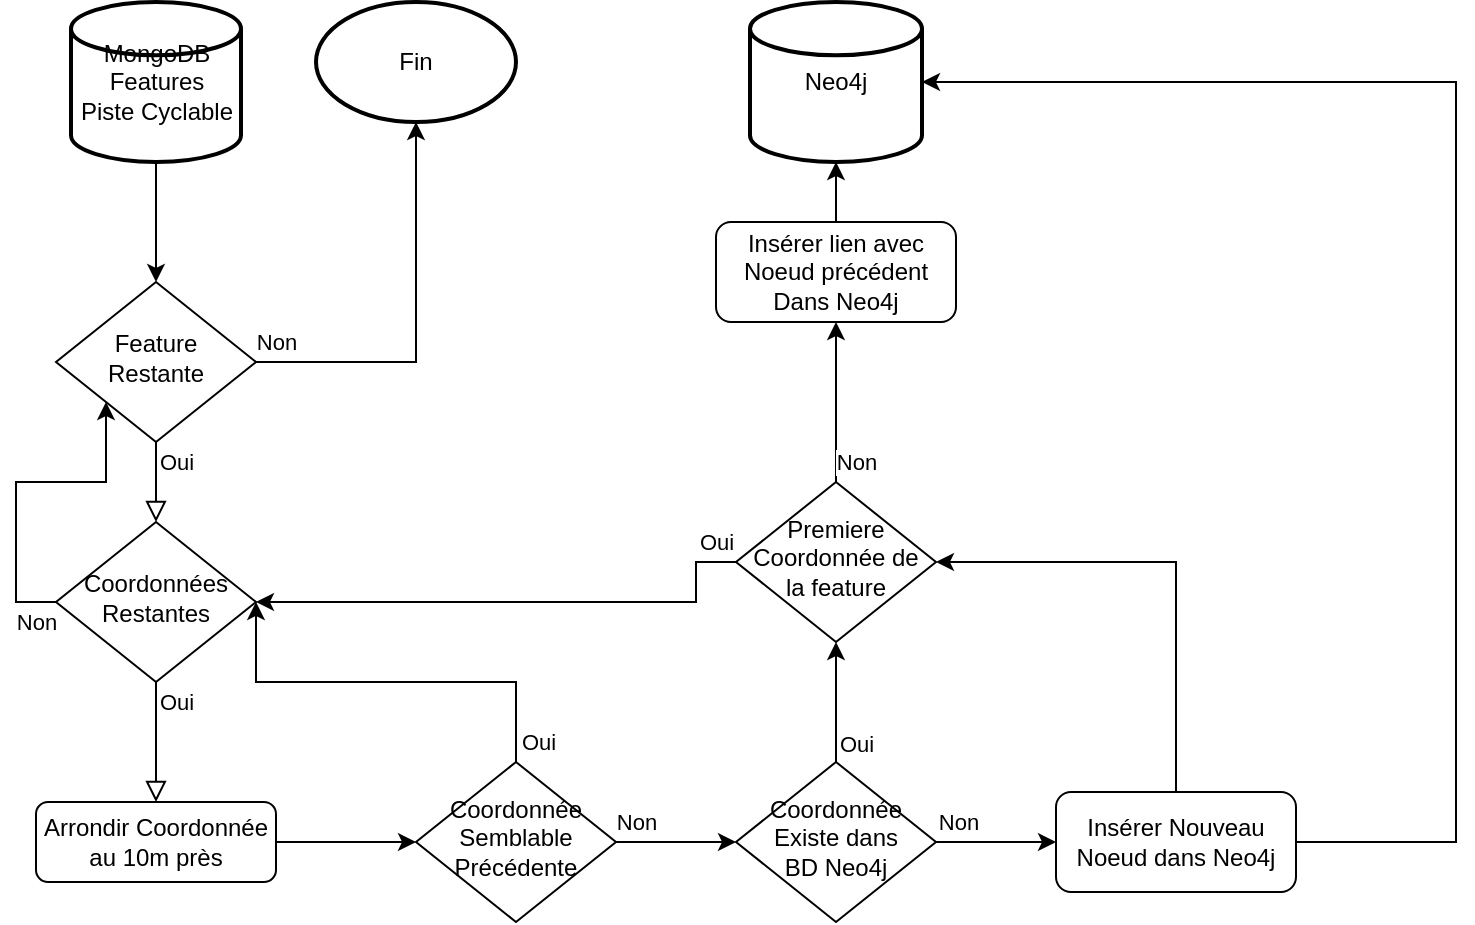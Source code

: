<mxfile version="22.0.8" type="github">
  <diagram id="C5RBs43oDa-KdzZeNtuy" name="Page-1">
    <mxGraphModel dx="1434" dy="782" grid="1" gridSize="10" guides="1" tooltips="1" connect="1" arrows="1" fold="1" page="1" pageScale="1" pageWidth="827" pageHeight="1169" math="0" shadow="0">
      <root>
        <mxCell id="WIyWlLk6GJQsqaUBKTNV-0" />
        <mxCell id="WIyWlLk6GJQsqaUBKTNV-1" parent="WIyWlLk6GJQsqaUBKTNV-0" />
        <mxCell id="WIyWlLk6GJQsqaUBKTNV-4" value="" style="rounded=0;html=1;jettySize=auto;orthogonalLoop=1;fontSize=11;endArrow=block;endFill=0;endSize=8;strokeWidth=1;shadow=0;labelBackgroundColor=none;edgeStyle=orthogonalEdgeStyle;" parent="WIyWlLk6GJQsqaUBKTNV-1" source="WIyWlLk6GJQsqaUBKTNV-6" target="WIyWlLk6GJQsqaUBKTNV-10" edge="1">
          <mxGeometry y="20" relative="1" as="geometry">
            <mxPoint as="offset" />
          </mxGeometry>
        </mxCell>
        <mxCell id="YvKBgwHEcTg-mTc96LoB-8" value="Oui" style="edgeLabel;html=1;align=center;verticalAlign=middle;resizable=0;points=[];" vertex="1" connectable="0" parent="WIyWlLk6GJQsqaUBKTNV-4">
          <mxGeometry relative="1" as="geometry">
            <mxPoint x="10" y="-10" as="offset" />
          </mxGeometry>
        </mxCell>
        <mxCell id="WIyWlLk6GJQsqaUBKTNV-6" value="Feature&lt;br&gt;Restante" style="rhombus;whiteSpace=wrap;html=1;shadow=0;fontFamily=Helvetica;fontSize=12;align=center;strokeWidth=1;spacing=6;spacingTop=-4;" parent="WIyWlLk6GJQsqaUBKTNV-1" vertex="1">
          <mxGeometry x="50" y="170" width="100" height="80" as="geometry" />
        </mxCell>
        <mxCell id="WIyWlLk6GJQsqaUBKTNV-8" value="" style="rounded=0;html=1;jettySize=auto;orthogonalLoop=1;fontSize=11;endArrow=block;endFill=0;endSize=8;strokeWidth=1;shadow=0;labelBackgroundColor=none;edgeStyle=orthogonalEdgeStyle;" parent="WIyWlLk6GJQsqaUBKTNV-1" source="WIyWlLk6GJQsqaUBKTNV-10" target="WIyWlLk6GJQsqaUBKTNV-11" edge="1">
          <mxGeometry x="0.333" y="20" relative="1" as="geometry">
            <mxPoint as="offset" />
          </mxGeometry>
        </mxCell>
        <mxCell id="YvKBgwHEcTg-mTc96LoB-7" value="Oui" style="edgeLabel;html=1;align=center;verticalAlign=middle;resizable=0;points=[];" vertex="1" connectable="0" parent="WIyWlLk6GJQsqaUBKTNV-8">
          <mxGeometry x="-0.133" y="1" relative="1" as="geometry">
            <mxPoint x="9" y="-16" as="offset" />
          </mxGeometry>
        </mxCell>
        <mxCell id="WIyWlLk6GJQsqaUBKTNV-10" value="Coordonnées&lt;br&gt;Restantes" style="rhombus;whiteSpace=wrap;html=1;shadow=0;fontFamily=Helvetica;fontSize=12;align=center;strokeWidth=1;spacing=6;spacingTop=-4;" parent="WIyWlLk6GJQsqaUBKTNV-1" vertex="1">
          <mxGeometry x="50" y="290" width="100" height="80" as="geometry" />
        </mxCell>
        <mxCell id="YvKBgwHEcTg-mTc96LoB-11" style="edgeStyle=orthogonalEdgeStyle;rounded=0;orthogonalLoop=1;jettySize=auto;html=1;entryX=0;entryY=0.5;entryDx=0;entryDy=0;" edge="1" parent="WIyWlLk6GJQsqaUBKTNV-1" source="WIyWlLk6GJQsqaUBKTNV-11" target="YvKBgwHEcTg-mTc96LoB-10">
          <mxGeometry relative="1" as="geometry" />
        </mxCell>
        <mxCell id="WIyWlLk6GJQsqaUBKTNV-11" value="Arrondir Coordonnée au 10m près" style="rounded=1;whiteSpace=wrap;html=1;fontSize=12;glass=0;strokeWidth=1;shadow=0;" parent="WIyWlLk6GJQsqaUBKTNV-1" vertex="1">
          <mxGeometry x="40" y="430" width="120" height="40" as="geometry" />
        </mxCell>
        <mxCell id="YvKBgwHEcTg-mTc96LoB-1" style="edgeStyle=orthogonalEdgeStyle;rounded=0;orthogonalLoop=1;jettySize=auto;html=1;entryX=0.5;entryY=0;entryDx=0;entryDy=0;" edge="1" parent="WIyWlLk6GJQsqaUBKTNV-1" source="YvKBgwHEcTg-mTc96LoB-0" target="WIyWlLk6GJQsqaUBKTNV-6">
          <mxGeometry relative="1" as="geometry" />
        </mxCell>
        <mxCell id="YvKBgwHEcTg-mTc96LoB-0" value="MongoDB&lt;br&gt;Features&lt;br&gt;Piste Cyclable" style="strokeWidth=2;html=1;shape=mxgraph.flowchart.database;whiteSpace=wrap;" vertex="1" parent="WIyWlLk6GJQsqaUBKTNV-1">
          <mxGeometry x="57.5" y="30" width="85" height="80" as="geometry" />
        </mxCell>
        <mxCell id="YvKBgwHEcTg-mTc96LoB-2" value="Fin" style="strokeWidth=2;html=1;shape=mxgraph.flowchart.start_1;whiteSpace=wrap;" vertex="1" parent="WIyWlLk6GJQsqaUBKTNV-1">
          <mxGeometry x="180" y="30" width="100" height="60" as="geometry" />
        </mxCell>
        <mxCell id="YvKBgwHEcTg-mTc96LoB-3" style="edgeStyle=orthogonalEdgeStyle;rounded=0;orthogonalLoop=1;jettySize=auto;html=1;entryX=0.5;entryY=1;entryDx=0;entryDy=0;entryPerimeter=0;" edge="1" parent="WIyWlLk6GJQsqaUBKTNV-1" source="WIyWlLk6GJQsqaUBKTNV-6" target="YvKBgwHEcTg-mTc96LoB-2">
          <mxGeometry relative="1" as="geometry" />
        </mxCell>
        <mxCell id="YvKBgwHEcTg-mTc96LoB-4" value="Non" style="edgeLabel;html=1;align=center;verticalAlign=middle;resizable=0;points=[];" vertex="1" connectable="0" parent="YvKBgwHEcTg-mTc96LoB-3">
          <mxGeometry x="-0.16" y="-2" relative="1" as="geometry">
            <mxPoint x="-72" y="-6" as="offset" />
          </mxGeometry>
        </mxCell>
        <mxCell id="YvKBgwHEcTg-mTc96LoB-13" style="edgeStyle=orthogonalEdgeStyle;rounded=0;orthogonalLoop=1;jettySize=auto;html=1;exitX=0.5;exitY=0;exitDx=0;exitDy=0;entryX=1;entryY=0.5;entryDx=0;entryDy=0;" edge="1" parent="WIyWlLk6GJQsqaUBKTNV-1" source="YvKBgwHEcTg-mTc96LoB-10" target="WIyWlLk6GJQsqaUBKTNV-10">
          <mxGeometry relative="1" as="geometry">
            <Array as="points">
              <mxPoint x="280" y="370" />
              <mxPoint x="150" y="370" />
            </Array>
          </mxGeometry>
        </mxCell>
        <mxCell id="YvKBgwHEcTg-mTc96LoB-14" value="Oui" style="edgeLabel;html=1;align=center;verticalAlign=middle;resizable=0;points=[];" vertex="1" connectable="0" parent="YvKBgwHEcTg-mTc96LoB-13">
          <mxGeometry x="-0.079" y="-2" relative="1" as="geometry">
            <mxPoint x="67" y="32" as="offset" />
          </mxGeometry>
        </mxCell>
        <mxCell id="YvKBgwHEcTg-mTc96LoB-17" style="edgeStyle=orthogonalEdgeStyle;rounded=0;orthogonalLoop=1;jettySize=auto;html=1;entryX=0;entryY=0.5;entryDx=0;entryDy=0;" edge="1" parent="WIyWlLk6GJQsqaUBKTNV-1" source="YvKBgwHEcTg-mTc96LoB-10" target="YvKBgwHEcTg-mTc96LoB-16">
          <mxGeometry relative="1" as="geometry" />
        </mxCell>
        <mxCell id="YvKBgwHEcTg-mTc96LoB-18" value="Non" style="edgeLabel;html=1;align=center;verticalAlign=middle;resizable=0;points=[];" vertex="1" connectable="0" parent="YvKBgwHEcTg-mTc96LoB-17">
          <mxGeometry x="-0.133" relative="1" as="geometry">
            <mxPoint x="-16" y="-10" as="offset" />
          </mxGeometry>
        </mxCell>
        <mxCell id="YvKBgwHEcTg-mTc96LoB-10" value="Coordonnée&lt;br&gt;Semblable&lt;br&gt;Précédente" style="rhombus;whiteSpace=wrap;html=1;shadow=0;fontFamily=Helvetica;fontSize=12;align=center;strokeWidth=1;spacing=6;spacingTop=-4;" vertex="1" parent="WIyWlLk6GJQsqaUBKTNV-1">
          <mxGeometry x="230" y="410" width="100" height="80" as="geometry" />
        </mxCell>
        <mxCell id="YvKBgwHEcTg-mTc96LoB-20" style="edgeStyle=orthogonalEdgeStyle;rounded=0;orthogonalLoop=1;jettySize=auto;html=1;entryX=0.5;entryY=1;entryDx=0;entryDy=0;" edge="1" parent="WIyWlLk6GJQsqaUBKTNV-1" source="YvKBgwHEcTg-mTc96LoB-16" target="YvKBgwHEcTg-mTc96LoB-19">
          <mxGeometry relative="1" as="geometry" />
        </mxCell>
        <mxCell id="YvKBgwHEcTg-mTc96LoB-26" value="Oui" style="edgeLabel;html=1;align=center;verticalAlign=middle;resizable=0;points=[];" vertex="1" connectable="0" parent="YvKBgwHEcTg-mTc96LoB-20">
          <mxGeometry x="-0.35" y="2" relative="1" as="geometry">
            <mxPoint x="12" y="10" as="offset" />
          </mxGeometry>
        </mxCell>
        <mxCell id="YvKBgwHEcTg-mTc96LoB-33" style="edgeStyle=orthogonalEdgeStyle;rounded=0;orthogonalLoop=1;jettySize=auto;html=1;entryX=0;entryY=0.5;entryDx=0;entryDy=0;" edge="1" parent="WIyWlLk6GJQsqaUBKTNV-1" source="YvKBgwHEcTg-mTc96LoB-16">
          <mxGeometry relative="1" as="geometry">
            <mxPoint x="550" y="450" as="targetPoint" />
          </mxGeometry>
        </mxCell>
        <mxCell id="YvKBgwHEcTg-mTc96LoB-34" value="Non" style="edgeLabel;html=1;align=center;verticalAlign=middle;resizable=0;points=[];" vertex="1" connectable="0" parent="YvKBgwHEcTg-mTc96LoB-33">
          <mxGeometry x="-0.033" y="1" relative="1" as="geometry">
            <mxPoint x="-19" y="-9" as="offset" />
          </mxGeometry>
        </mxCell>
        <mxCell id="YvKBgwHEcTg-mTc96LoB-16" value="Coordonnée&lt;br&gt;Existe dans&lt;br&gt;BD Neo4j" style="rhombus;whiteSpace=wrap;html=1;shadow=0;fontFamily=Helvetica;fontSize=12;align=center;strokeWidth=1;spacing=6;spacingTop=-4;" vertex="1" parent="WIyWlLk6GJQsqaUBKTNV-1">
          <mxGeometry x="390" y="410" width="100" height="80" as="geometry" />
        </mxCell>
        <mxCell id="YvKBgwHEcTg-mTc96LoB-28" style="edgeStyle=orthogonalEdgeStyle;rounded=0;orthogonalLoop=1;jettySize=auto;html=1;entryX=0.5;entryY=1;entryDx=0;entryDy=0;" edge="1" parent="WIyWlLk6GJQsqaUBKTNV-1" source="YvKBgwHEcTg-mTc96LoB-19" target="YvKBgwHEcTg-mTc96LoB-27">
          <mxGeometry relative="1" as="geometry" />
        </mxCell>
        <mxCell id="YvKBgwHEcTg-mTc96LoB-50" value="Non" style="edgeLabel;html=1;align=center;verticalAlign=middle;resizable=0;points=[];" vertex="1" connectable="0" parent="YvKBgwHEcTg-mTc96LoB-28">
          <mxGeometry x="-0.3" y="2" relative="1" as="geometry">
            <mxPoint x="12" y="18" as="offset" />
          </mxGeometry>
        </mxCell>
        <mxCell id="YvKBgwHEcTg-mTc96LoB-19" value="Premiere Coordonnée de&lt;br&gt;la feature" style="rhombus;whiteSpace=wrap;html=1;shadow=0;fontFamily=Helvetica;fontSize=12;align=center;strokeWidth=1;spacing=6;spacingTop=-4;" vertex="1" parent="WIyWlLk6GJQsqaUBKTNV-1">
          <mxGeometry x="390" y="270" width="100" height="80" as="geometry" />
        </mxCell>
        <mxCell id="YvKBgwHEcTg-mTc96LoB-21" style="edgeStyle=orthogonalEdgeStyle;rounded=0;orthogonalLoop=1;jettySize=auto;html=1;entryX=1;entryY=0.5;entryDx=0;entryDy=0;exitX=0;exitY=0.5;exitDx=0;exitDy=0;" edge="1" parent="WIyWlLk6GJQsqaUBKTNV-1" source="YvKBgwHEcTg-mTc96LoB-19" target="WIyWlLk6GJQsqaUBKTNV-10">
          <mxGeometry relative="1" as="geometry">
            <Array as="points">
              <mxPoint x="370" y="310" />
              <mxPoint x="370" y="330" />
            </Array>
          </mxGeometry>
        </mxCell>
        <mxCell id="YvKBgwHEcTg-mTc96LoB-22" value="Oui" style="edgeLabel;html=1;align=center;verticalAlign=middle;resizable=0;points=[];" vertex="1" connectable="0" parent="YvKBgwHEcTg-mTc96LoB-21">
          <mxGeometry x="-0.544" relative="1" as="geometry">
            <mxPoint x="29" y="-30" as="offset" />
          </mxGeometry>
        </mxCell>
        <mxCell id="YvKBgwHEcTg-mTc96LoB-24" style="edgeStyle=orthogonalEdgeStyle;rounded=0;orthogonalLoop=1;jettySize=auto;html=1;exitX=0;exitY=0.5;exitDx=0;exitDy=0;entryX=0;entryY=1;entryDx=0;entryDy=0;" edge="1" parent="WIyWlLk6GJQsqaUBKTNV-1" source="WIyWlLk6GJQsqaUBKTNV-10" target="WIyWlLk6GJQsqaUBKTNV-6">
          <mxGeometry relative="1" as="geometry" />
        </mxCell>
        <mxCell id="YvKBgwHEcTg-mTc96LoB-25" value="Non" style="edgeLabel;html=1;align=center;verticalAlign=middle;resizable=0;points=[];" vertex="1" connectable="0" parent="YvKBgwHEcTg-mTc96LoB-24">
          <mxGeometry x="-0.412" relative="1" as="geometry">
            <mxPoint x="10" y="38" as="offset" />
          </mxGeometry>
        </mxCell>
        <mxCell id="YvKBgwHEcTg-mTc96LoB-27" value="Insérer lien avec&lt;br&gt;Noeud précédent&lt;br&gt;Dans Neo4j" style="rounded=1;whiteSpace=wrap;html=1;fontSize=12;glass=0;strokeWidth=1;shadow=0;" vertex="1" parent="WIyWlLk6GJQsqaUBKTNV-1">
          <mxGeometry x="380" y="140" width="120" height="50" as="geometry" />
        </mxCell>
        <mxCell id="YvKBgwHEcTg-mTc96LoB-30" value="Neo4j" style="strokeWidth=2;html=1;shape=mxgraph.flowchart.database;whiteSpace=wrap;" vertex="1" parent="WIyWlLk6GJQsqaUBKTNV-1">
          <mxGeometry x="397" y="30" width="86" height="80" as="geometry" />
        </mxCell>
        <mxCell id="YvKBgwHEcTg-mTc96LoB-31" style="edgeStyle=orthogonalEdgeStyle;rounded=0;orthogonalLoop=1;jettySize=auto;html=1;entryX=0.5;entryY=1;entryDx=0;entryDy=0;entryPerimeter=0;" edge="1" parent="WIyWlLk6GJQsqaUBKTNV-1" source="YvKBgwHEcTg-mTc96LoB-27" target="YvKBgwHEcTg-mTc96LoB-30">
          <mxGeometry relative="1" as="geometry" />
        </mxCell>
        <mxCell id="YvKBgwHEcTg-mTc96LoB-46" style="edgeStyle=orthogonalEdgeStyle;rounded=0;orthogonalLoop=1;jettySize=auto;html=1;entryX=1;entryY=0.5;entryDx=0;entryDy=0;" edge="1" parent="WIyWlLk6GJQsqaUBKTNV-1" source="YvKBgwHEcTg-mTc96LoB-37" target="YvKBgwHEcTg-mTc96LoB-19">
          <mxGeometry relative="1" as="geometry">
            <mxPoint x="610" y="350" as="targetPoint" />
            <Array as="points">
              <mxPoint x="610" y="310" />
            </Array>
          </mxGeometry>
        </mxCell>
        <mxCell id="YvKBgwHEcTg-mTc96LoB-37" value="Insérer Nouveau Noeud dans Neo4j" style="rounded=1;whiteSpace=wrap;html=1;fontSize=12;glass=0;strokeWidth=1;shadow=0;" vertex="1" parent="WIyWlLk6GJQsqaUBKTNV-1">
          <mxGeometry x="550" y="425" width="120" height="50" as="geometry" />
        </mxCell>
        <mxCell id="YvKBgwHEcTg-mTc96LoB-44" style="edgeStyle=orthogonalEdgeStyle;rounded=0;orthogonalLoop=1;jettySize=auto;html=1;entryX=1;entryY=0.5;entryDx=0;entryDy=0;entryPerimeter=0;exitX=1;exitY=0.5;exitDx=0;exitDy=0;" edge="1" parent="WIyWlLk6GJQsqaUBKTNV-1" source="YvKBgwHEcTg-mTc96LoB-37" target="YvKBgwHEcTg-mTc96LoB-30">
          <mxGeometry relative="1" as="geometry">
            <mxPoint x="750" y="180" as="sourcePoint" />
            <Array as="points">
              <mxPoint x="750" y="450" />
              <mxPoint x="750" y="70" />
            </Array>
          </mxGeometry>
        </mxCell>
      </root>
    </mxGraphModel>
  </diagram>
</mxfile>
